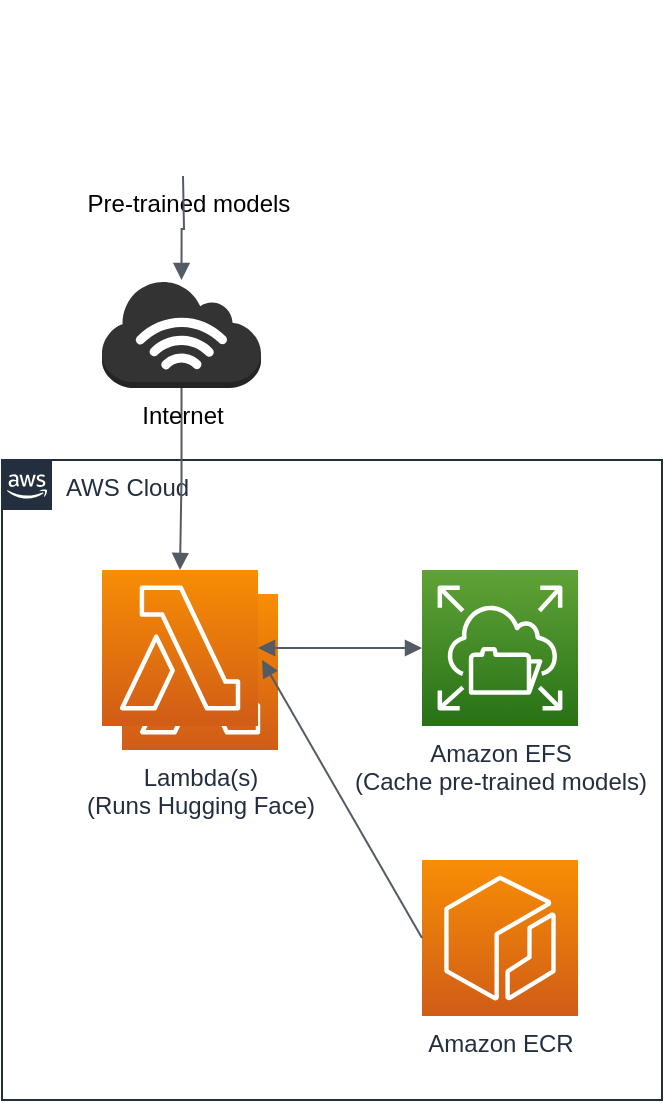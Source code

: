<mxfile version="14.6.13" type="device"><diagram id="Ht1M8jgEwFfnCIfOTk4-" name="Page-1"><mxGraphModel dx="1186" dy="609" grid="1" gridSize="10" guides="1" tooltips="1" connect="1" arrows="1" fold="1" page="1" pageScale="1" pageWidth="1169" pageHeight="827" background="none" math="0" shadow="0"><root><mxCell id="0"/><mxCell id="1" parent="0"/><mxCell id="Qy0qrLGvMorSu0RN8G6u-6" value="AWS Cloud" style="points=[[0,0],[0.25,0],[0.5,0],[0.75,0],[1,0],[1,0.25],[1,0.5],[1,0.75],[1,1],[0.75,1],[0.5,1],[0.25,1],[0,1],[0,0.75],[0,0.5],[0,0.25]];outlineConnect=0;gradientColor=none;html=1;whiteSpace=wrap;fontSize=12;fontStyle=0;shape=mxgraph.aws4.group;grIcon=mxgraph.aws4.group_aws_cloud_alt;strokeColor=#232F3E;fillColor=none;verticalAlign=top;align=left;spacingLeft=30;fontColor=#232F3E;dashed=0;" parent="1" vertex="1"><mxGeometry x="10" y="240" width="330" height="320" as="geometry"/></mxCell><mxCell id="Qy0qrLGvMorSu0RN8G6u-9" value="Amazon ECR" style="points=[[0,0,0],[0.25,0,0],[0.5,0,0],[0.75,0,0],[1,0,0],[0,1,0],[0.25,1,0],[0.5,1,0],[0.75,1,0],[1,1,0],[0,0.25,0],[0,0.5,0],[0,0.75,0],[1,0.25,0],[1,0.5,0],[1,0.75,0]];outlineConnect=0;fontColor=#232F3E;gradientColor=#F78E04;gradientDirection=north;fillColor=#D05C17;strokeColor=#ffffff;dashed=0;verticalLabelPosition=bottom;verticalAlign=top;align=center;html=1;fontSize=12;fontStyle=0;aspect=fixed;shape=mxgraph.aws4.resourceIcon;resIcon=mxgraph.aws4.ecr;" parent="1" vertex="1"><mxGeometry x="220" y="440" width="78" height="78" as="geometry"/></mxCell><mxCell id="Qy0qrLGvMorSu0RN8G6u-17" value="Lambda(s)&lt;br&gt;(Runs Hugging Face)" style="points=[[0,0,0],[0.25,0,0],[0.5,0,0],[0.75,0,0],[1,0,0],[0,1,0],[0.25,1,0],[0.5,1,0],[0.75,1,0],[1,1,0],[0,0.25,0],[0,0.5,0],[0,0.75,0],[1,0.25,0],[1,0.5,0],[1,0.75,0]];outlineConnect=0;fontColor=#232F3E;gradientColor=#F78E04;gradientDirection=north;fillColor=#D05C17;strokeColor=#ffffff;dashed=0;verticalLabelPosition=bottom;verticalAlign=top;align=center;html=1;fontSize=12;fontStyle=0;aspect=fixed;shape=mxgraph.aws4.resourceIcon;resIcon=mxgraph.aws4.lambda;" parent="1" vertex="1"><mxGeometry x="70" y="307" width="78" height="78" as="geometry"/></mxCell><mxCell id="Qy0qrLGvMorSu0RN8G6u-8" value="" style="points=[[0,0,0],[0.25,0,0],[0.5,0,0],[0.75,0,0],[1,0,0],[0,1,0],[0.25,1,0],[0.5,1,0],[0.75,1,0],[1,1,0],[0,0.25,0],[0,0.5,0],[0,0.75,0],[1,0.25,0],[1,0.5,0],[1,0.75,0]];outlineConnect=0;fontColor=#232F3E;gradientColor=#F78E04;gradientDirection=north;fillColor=#D05C17;strokeColor=#ffffff;dashed=0;verticalLabelPosition=bottom;verticalAlign=top;align=center;html=1;fontSize=12;fontStyle=0;aspect=fixed;shape=mxgraph.aws4.resourceIcon;resIcon=mxgraph.aws4.lambda;" parent="1" vertex="1"><mxGeometry x="60" y="295" width="78" height="78" as="geometry"/></mxCell><mxCell id="Qy0qrLGvMorSu0RN8G6u-16" value="" style="edgeStyle=orthogonalEdgeStyle;html=1;endArrow=block;elbow=vertical;startArrow=block;startFill=1;endFill=1;strokeColor=#545B64;rounded=0;entryX=0;entryY=0.5;entryDx=0;entryDy=0;entryPerimeter=0;" parent="1" source="Qy0qrLGvMorSu0RN8G6u-8" edge="1"><mxGeometry width="100" relative="1" as="geometry"><mxPoint x="138" y="334" as="sourcePoint"/><mxPoint x="220" y="334" as="targetPoint"/></mxGeometry></mxCell><mxCell id="Qy0qrLGvMorSu0RN8G6u-18" value="" style="html=1;endArrow=block;elbow=vertical;startArrow=none;endFill=1;strokeColor=#545B64;rounded=0;entryX=0;entryY=0.5;entryDx=0;entryDy=0;entryPerimeter=0;exitX=0;exitY=0.5;exitDx=0;exitDy=0;exitPerimeter=0;" parent="1" source="Qy0qrLGvMorSu0RN8G6u-9" edge="1"><mxGeometry width="100" relative="1" as="geometry"><mxPoint x="240" y="340" as="sourcePoint"/><mxPoint x="140" y="340" as="targetPoint"/></mxGeometry></mxCell><mxCell id="Qy0qrLGvMorSu0RN8G6u-22" value="Pre-trained models" style="shape=image;imageAspect=0;aspect=fixed;verticalLabelPosition=bottom;verticalAlign=top;image=https://huggingface.co/front/assets/huggingface_logo.svg;" parent="1" vertex="1"><mxGeometry x="56" y="10" width="95" height="88" as="geometry"/></mxCell><mxCell id="Qy0qrLGvMorSu0RN8G6u-23" value="" style="edgeStyle=orthogonalEdgeStyle;html=1;endArrow=block;elbow=vertical;startArrow=none;endFill=1;strokeColor=#545B64;rounded=0;entryX=0.5;entryY=0;entryDx=0;entryDy=0;entryPerimeter=0;" parent="1" source="Qy0qrLGvMorSu0RN8G6u-25" target="Qy0qrLGvMorSu0RN8G6u-8" edge="1"><mxGeometry width="100" relative="1" as="geometry"><mxPoint x="40" y="140" as="sourcePoint"/><mxPoint x="-60" y="140" as="targetPoint"/></mxGeometry></mxCell><mxCell id="Qy0qrLGvMorSu0RN8G6u-25" value="Internet" style="outlineConnect=0;dashed=0;verticalLabelPosition=bottom;verticalAlign=top;align=center;html=1;shape=mxgraph.aws3.internet_3;fillColor=#333333;gradientColor=none;" parent="1" vertex="1"><mxGeometry x="60" y="150" width="79.5" height="54" as="geometry"/></mxCell><mxCell id="Qy0qrLGvMorSu0RN8G6u-26" value="" style="edgeStyle=orthogonalEdgeStyle;html=1;endArrow=block;elbow=vertical;startArrow=none;endFill=1;strokeColor=#545B64;rounded=0;entryX=0.5;entryY=0;entryDx=0;entryDy=0;entryPerimeter=0;" parent="1" target="Qy0qrLGvMorSu0RN8G6u-25" edge="1"><mxGeometry width="100" relative="1" as="geometry"><mxPoint x="100.5" y="98" as="sourcePoint"/><mxPoint x="99" y="295" as="targetPoint"/></mxGeometry></mxCell><mxCell id="605G470tHZilbRgZHef0-1" value="Amazon EFS&lt;br&gt;(Cache pre-trained models)" style="points=[[0,0,0],[0.25,0,0],[0.5,0,0],[0.75,0,0],[1,0,0],[0,1,0],[0.25,1,0],[0.5,1,0],[0.75,1,0],[1,1,0],[0,0.25,0],[0,0.5,0],[0,0.75,0],[1,0.25,0],[1,0.5,0],[1,0.75,0]];outlineConnect=0;fontColor=#232F3E;gradientColor=#60A337;gradientDirection=north;fillColor=#277116;strokeColor=#ffffff;dashed=0;verticalLabelPosition=bottom;verticalAlign=top;align=center;html=1;fontSize=12;fontStyle=0;aspect=fixed;shape=mxgraph.aws4.resourceIcon;resIcon=mxgraph.aws4.elastic_file_system;" parent="1" vertex="1"><mxGeometry x="220" y="295" width="78" height="78" as="geometry"/></mxCell></root></mxGraphModel></diagram></mxfile>